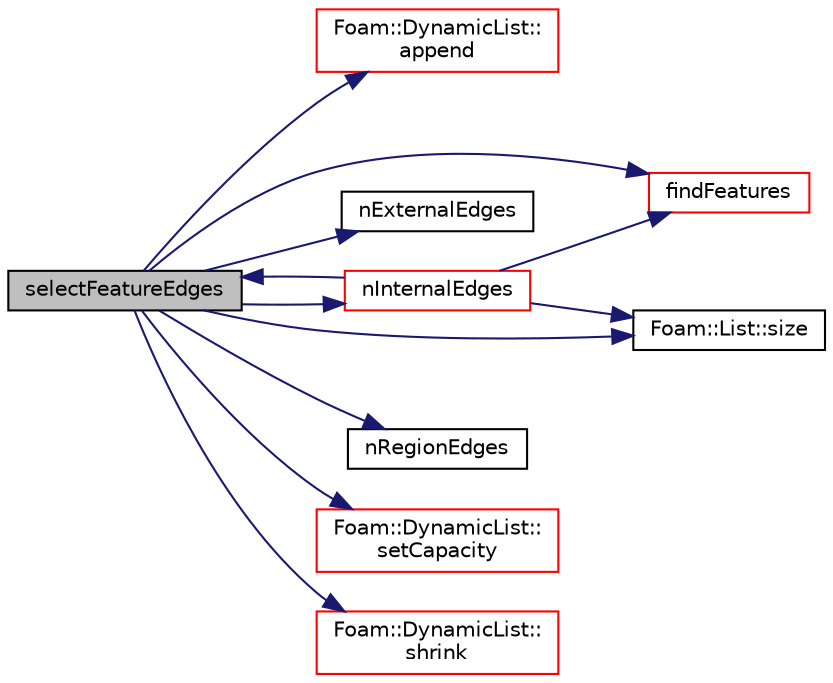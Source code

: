 digraph "selectFeatureEdges"
{
  bgcolor="transparent";
  edge [fontname="Helvetica",fontsize="10",labelfontname="Helvetica",labelfontsize="10"];
  node [fontname="Helvetica",fontsize="10",shape=record];
  rankdir="LR";
  Node1 [label="selectFeatureEdges",height=0.2,width=0.4,color="black", fillcolor="grey75", style="filled", fontcolor="black"];
  Node1 -> Node2 [color="midnightblue",fontsize="10",style="solid",fontname="Helvetica"];
  Node2 [label="Foam::DynamicList::\lappend",height=0.2,width=0.4,color="red",URL="$a00615.html#a7b67b42af715604376ad63a681dee6d8",tooltip="Append an element at the end of the list. "];
  Node1 -> Node3 [color="midnightblue",fontsize="10",style="solid",fontname="Helvetica"];
  Node3 [label="findFeatures",height=0.2,width=0.4,color="red",URL="$a02567.html#a104ad1549afa89b0b6ae590fda99816a",tooltip="Find feature edges using provided included angle. "];
  Node1 -> Node4 [color="midnightblue",fontsize="10",style="solid",fontname="Helvetica"];
  Node4 [label="nExternalEdges",height=0.2,width=0.4,color="black",URL="$a02567.html#a2ddc9381af9dfe17313e19d2035085f7",tooltip="Return number of external edges. "];
  Node1 -> Node5 [color="midnightblue",fontsize="10",style="solid",fontname="Helvetica"];
  Node5 [label="nInternalEdges",height=0.2,width=0.4,color="red",URL="$a02567.html#a3b322af5609b09f5d4f4b6fda11930df",tooltip="Return number of internal edges. "];
  Node5 -> Node3 [color="midnightblue",fontsize="10",style="solid",fontname="Helvetica"];
  Node5 -> Node1 [color="midnightblue",fontsize="10",style="solid",fontname="Helvetica"];
  Node5 -> Node6 [color="midnightblue",fontsize="10",style="solid",fontname="Helvetica"];
  Node6 [label="Foam::List::size",height=0.2,width=0.4,color="black",URL="$a01397.html#a8a5f6fa29bd4b500caf186f60245b384",tooltip="Override size to be inconsistent with allocated storage. "];
  Node1 -> Node7 [color="midnightblue",fontsize="10",style="solid",fontname="Helvetica"];
  Node7 [label="nRegionEdges",height=0.2,width=0.4,color="black",URL="$a02567.html#a24a846546c009c971cd77d7d91983cbb",tooltip="Return number of region edges. "];
  Node1 -> Node8 [color="midnightblue",fontsize="10",style="solid",fontname="Helvetica"];
  Node8 [label="Foam::DynamicList::\lsetCapacity",height=0.2,width=0.4,color="red",URL="$a00615.html#a3769bf93f15609625d62b693c566bcd1",tooltip="Alter the size of the underlying storage. "];
  Node1 -> Node9 [color="midnightblue",fontsize="10",style="solid",fontname="Helvetica"];
  Node9 [label="Foam::DynamicList::\lshrink",height=0.2,width=0.4,color="red",URL="$a00615.html#a88964e734acd91f096c914d0cc5a6e75",tooltip="Shrink the allocated space to the number of elements used. "];
  Node1 -> Node6 [color="midnightblue",fontsize="10",style="solid",fontname="Helvetica"];
}
